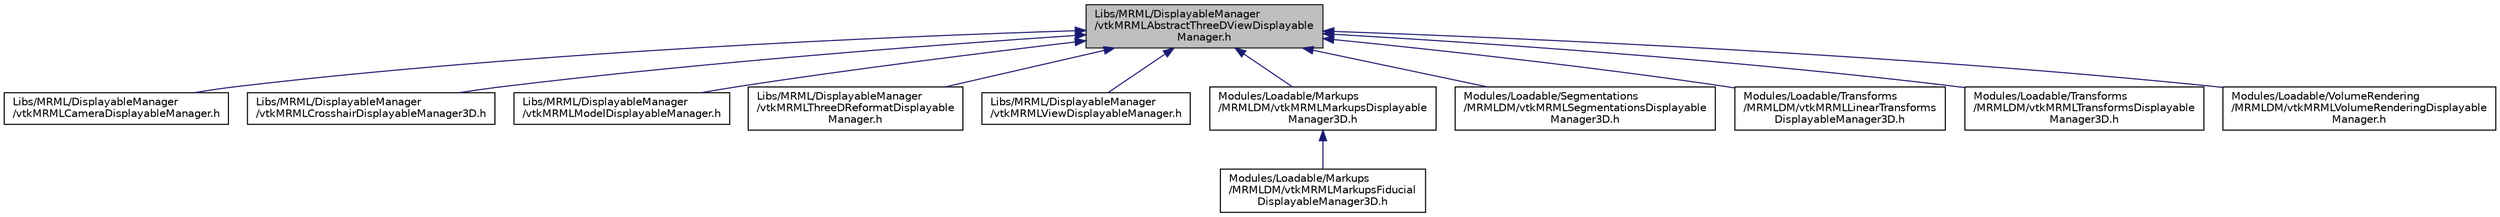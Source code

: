 digraph "Libs/MRML/DisplayableManager/vtkMRMLAbstractThreeDViewDisplayableManager.h"
{
  bgcolor="transparent";
  edge [fontname="Helvetica",fontsize="10",labelfontname="Helvetica",labelfontsize="10"];
  node [fontname="Helvetica",fontsize="10",shape=record];
  Node11 [label="Libs/MRML/DisplayableManager\l/vtkMRMLAbstractThreeDViewDisplayable\lManager.h",height=0.2,width=0.4,color="black", fillcolor="grey75", style="filled", fontcolor="black"];
  Node11 -> Node12 [dir="back",color="midnightblue",fontsize="10",style="solid",fontname="Helvetica"];
  Node12 [label="Libs/MRML/DisplayableManager\l/vtkMRMLCameraDisplayableManager.h",height=0.2,width=0.4,color="black",URL="$vtkMRMLCameraDisplayableManager_8h.html"];
  Node11 -> Node13 [dir="back",color="midnightblue",fontsize="10",style="solid",fontname="Helvetica"];
  Node13 [label="Libs/MRML/DisplayableManager\l/vtkMRMLCrosshairDisplayableManager3D.h",height=0.2,width=0.4,color="black",URL="$vtkMRMLCrosshairDisplayableManager3D_8h.html"];
  Node11 -> Node14 [dir="back",color="midnightblue",fontsize="10",style="solid",fontname="Helvetica"];
  Node14 [label="Libs/MRML/DisplayableManager\l/vtkMRMLModelDisplayableManager.h",height=0.2,width=0.4,color="black",URL="$vtkMRMLModelDisplayableManager_8h.html"];
  Node11 -> Node15 [dir="back",color="midnightblue",fontsize="10",style="solid",fontname="Helvetica"];
  Node15 [label="Libs/MRML/DisplayableManager\l/vtkMRMLThreeDReformatDisplayable\lManager.h",height=0.2,width=0.4,color="black",URL="$vtkMRMLThreeDReformatDisplayableManager_8h.html"];
  Node11 -> Node16 [dir="back",color="midnightblue",fontsize="10",style="solid",fontname="Helvetica"];
  Node16 [label="Libs/MRML/DisplayableManager\l/vtkMRMLViewDisplayableManager.h",height=0.2,width=0.4,color="black",URL="$vtkMRMLViewDisplayableManager_8h.html"];
  Node11 -> Node17 [dir="back",color="midnightblue",fontsize="10",style="solid",fontname="Helvetica"];
  Node17 [label="Modules/Loadable/Markups\l/MRMLDM/vtkMRMLMarkupsDisplayable\lManager3D.h",height=0.2,width=0.4,color="black",URL="$vtkMRMLMarkupsDisplayableManager3D_8h.html"];
  Node17 -> Node18 [dir="back",color="midnightblue",fontsize="10",style="solid",fontname="Helvetica"];
  Node18 [label="Modules/Loadable/Markups\l/MRMLDM/vtkMRMLMarkupsFiducial\lDisplayableManager3D.h",height=0.2,width=0.4,color="black",URL="$vtkMRMLMarkupsFiducialDisplayableManager3D_8h.html"];
  Node11 -> Node19 [dir="back",color="midnightblue",fontsize="10",style="solid",fontname="Helvetica"];
  Node19 [label="Modules/Loadable/Segmentations\l/MRMLDM/vtkMRMLSegmentationsDisplayable\lManager3D.h",height=0.2,width=0.4,color="black",URL="$vtkMRMLSegmentationsDisplayableManager3D_8h.html"];
  Node11 -> Node20 [dir="back",color="midnightblue",fontsize="10",style="solid",fontname="Helvetica"];
  Node20 [label="Modules/Loadable/Transforms\l/MRMLDM/vtkMRMLLinearTransforms\lDisplayableManager3D.h",height=0.2,width=0.4,color="black",URL="$vtkMRMLLinearTransformsDisplayableManager3D_8h.html"];
  Node11 -> Node21 [dir="back",color="midnightblue",fontsize="10",style="solid",fontname="Helvetica"];
  Node21 [label="Modules/Loadable/Transforms\l/MRMLDM/vtkMRMLTransformsDisplayable\lManager3D.h",height=0.2,width=0.4,color="black",URL="$vtkMRMLTransformsDisplayableManager3D_8h.html"];
  Node11 -> Node22 [dir="back",color="midnightblue",fontsize="10",style="solid",fontname="Helvetica"];
  Node22 [label="Modules/Loadable/VolumeRendering\l/MRMLDM/vtkMRMLVolumeRenderingDisplayable\lManager.h",height=0.2,width=0.4,color="black",URL="$vtkMRMLVolumeRenderingDisplayableManager_8h.html"];
}
